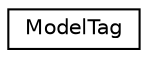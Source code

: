 digraph "Graphical Class Hierarchy"
{
 // INTERACTIVE_SVG=YES
 // LATEX_PDF_SIZE
  edge [fontname="Helvetica",fontsize="10",labelfontname="Helvetica",labelfontsize="10"];
  node [fontname="Helvetica",fontsize="10",shape=record];
  rankdir="LR";
  Node0 [label="ModelTag",height=0.2,width=0.4,color="black", fillcolor="white", style="filled",URL="$class_model_tag.html",tooltip=" "];
}
